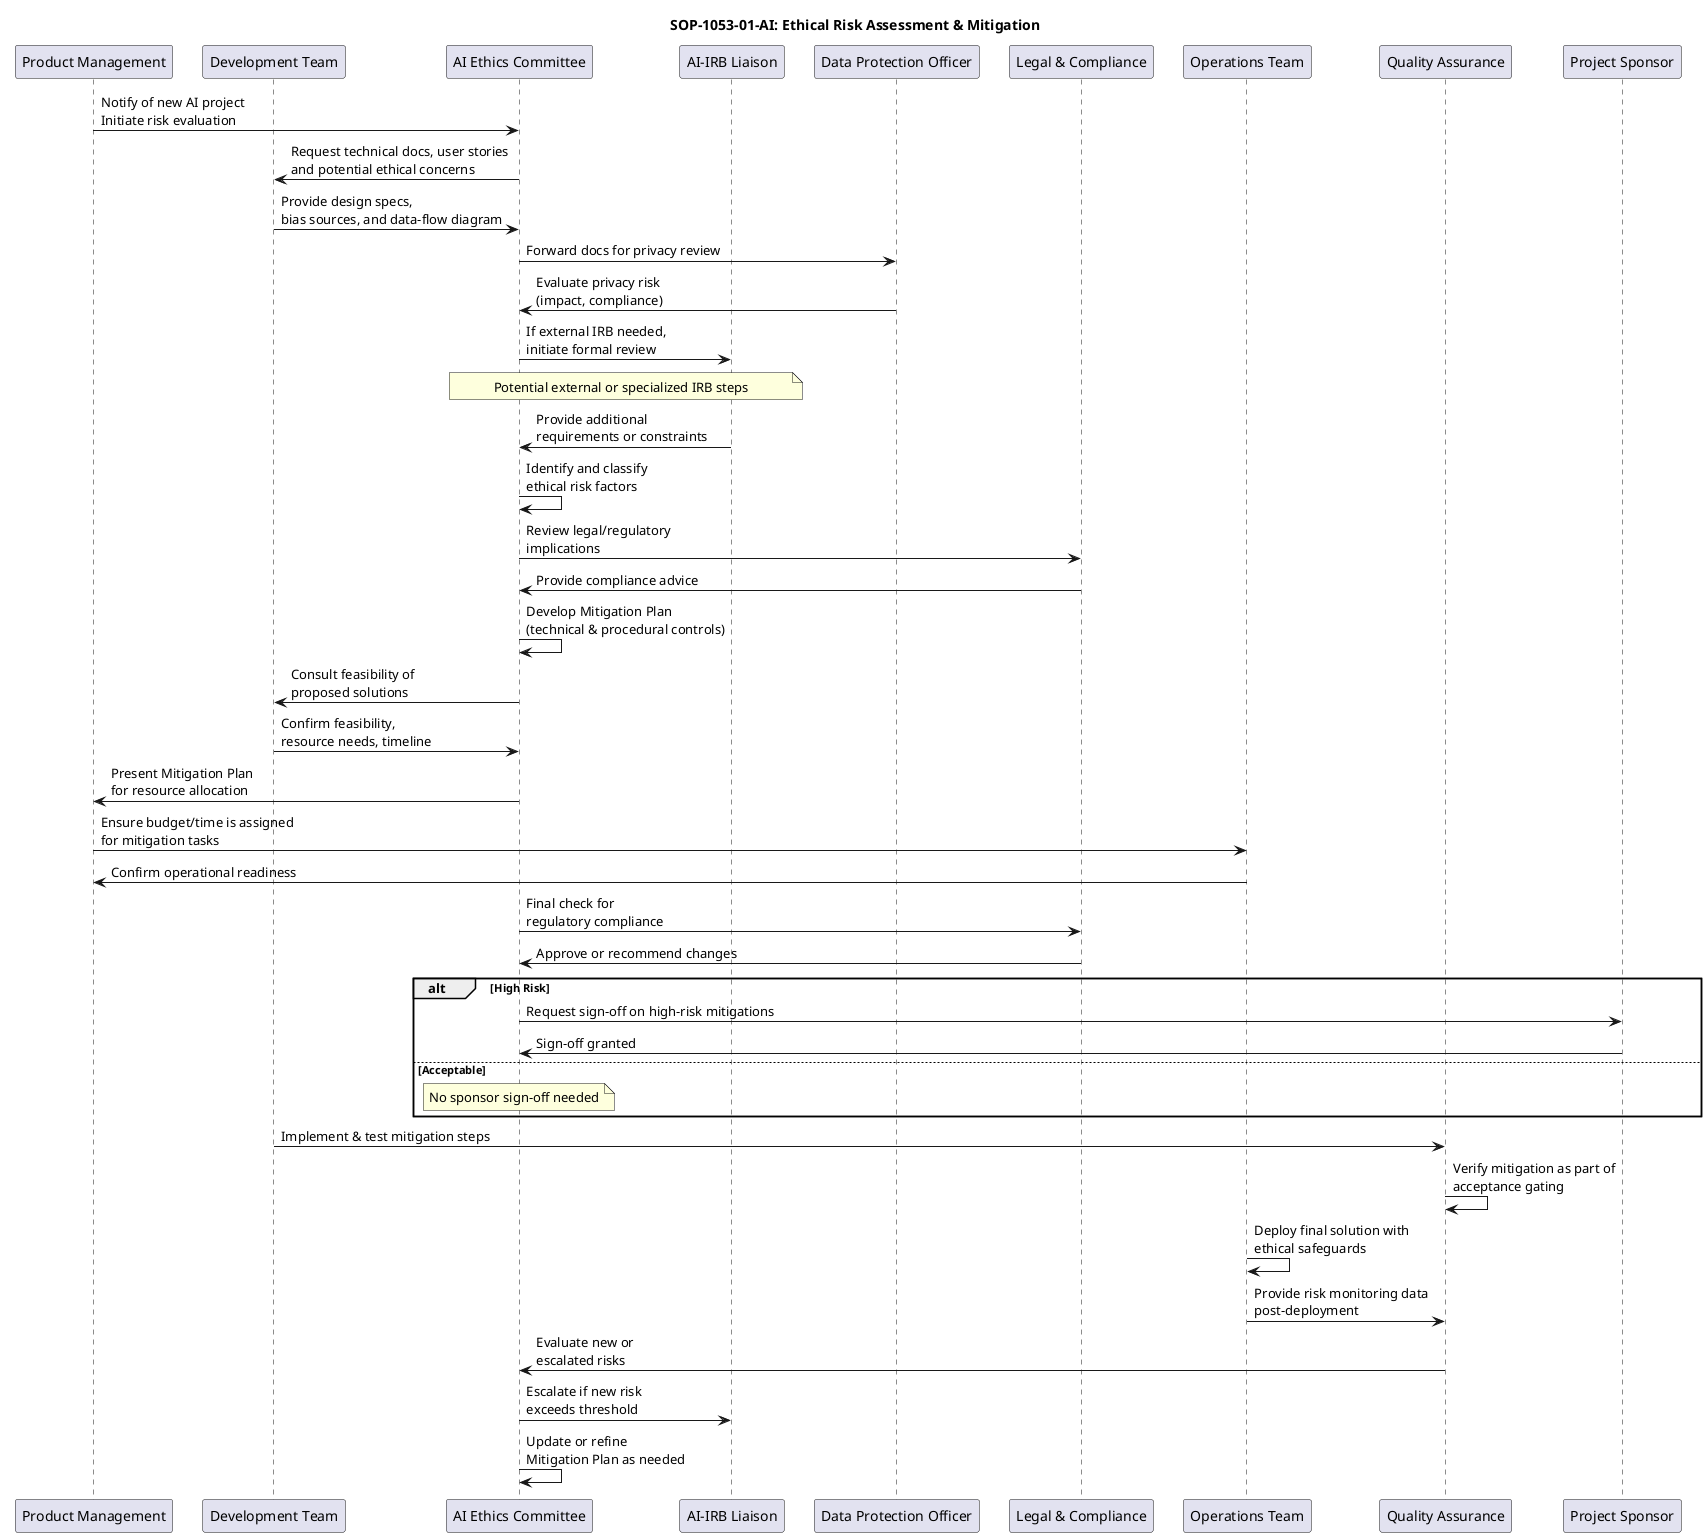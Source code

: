 @startuml

title SOP-1053-01-AI: Ethical Risk Assessment & Mitigation

skinparam participantMargin 20
skinparam participantPadding 10
skinparam boxPadding 10

participant "Product Management" as PM
participant "Development Team" as DEV
participant "AI Ethics Committee" as AIETHICS
participant "AI-IRB Liaison" as AIIRB
participant "Data Protection Officer" as DPO
participant "Legal & Compliance" as LEGAL
participant "Operations Team" as OPS
participant "Quality Assurance" as QA
participant "Project Sponsor" as SPONSOR

PM -> AIETHICS: Notify of new AI project\nInitiate risk evaluation
AIETHICS -> DEV: Request technical docs, user stories\nand potential ethical concerns
DEV -> AIETHICS: Provide design specs,\nbias sources, and data-flow diagram
AIETHICS -> DPO: Forward docs for privacy review
DPO -> AIETHICS: Evaluate privacy risk\n(impact, compliance)
AIETHICS -> AIIRB: If external IRB needed,\ninitiate formal review
note over AIETHICS,AIIRB: Potential external or specialized IRB steps
AIIRB -> AIETHICS: Provide additional\nrequirements or constraints

AIETHICS -> AIETHICS: Identify and classify\nethical risk factors
AIETHICS -> LEGAL: Review legal/regulatory\nimplications
LEGAL -> AIETHICS: Provide compliance advice
AIETHICS -> AIETHICS: Develop Mitigation Plan\n(technical & procedural controls)
AIETHICS -> DEV: Consult feasibility of\nproposed solutions
DEV -> AIETHICS: Confirm feasibility,\nresource needs, timeline

AIETHICS -> PM: Present Mitigation Plan\nfor resource allocation
PM -> OPS: Ensure budget/time is assigned\nfor mitigation tasks
OPS -> PM: Confirm operational readiness

AIETHICS -> LEGAL: Final check for\nregulatory compliance
LEGAL -> AIETHICS: Approve or recommend changes

alt High Risk
    AIETHICS -> SPONSOR: Request sign-off on high-risk mitigations
    SPONSOR -> AIETHICS: Sign-off granted
else Acceptable
    note over AIETHICS: No sponsor sign-off needed
end

DEV -> QA: Implement & test mitigation steps
QA -> QA: Verify mitigation as part of\nacceptance gating
OPS -> OPS: Deploy final solution with\nethical safeguards

OPS -> QA: Provide risk monitoring data\npost-deployment
QA -> AIETHICS: Evaluate new or\nescalated risks
AIETHICS -> AIIRB: Escalate if new risk\nexceeds threshold
AIETHICS -> AIETHICS: Update or refine\nMitigation Plan as needed

@enduml
